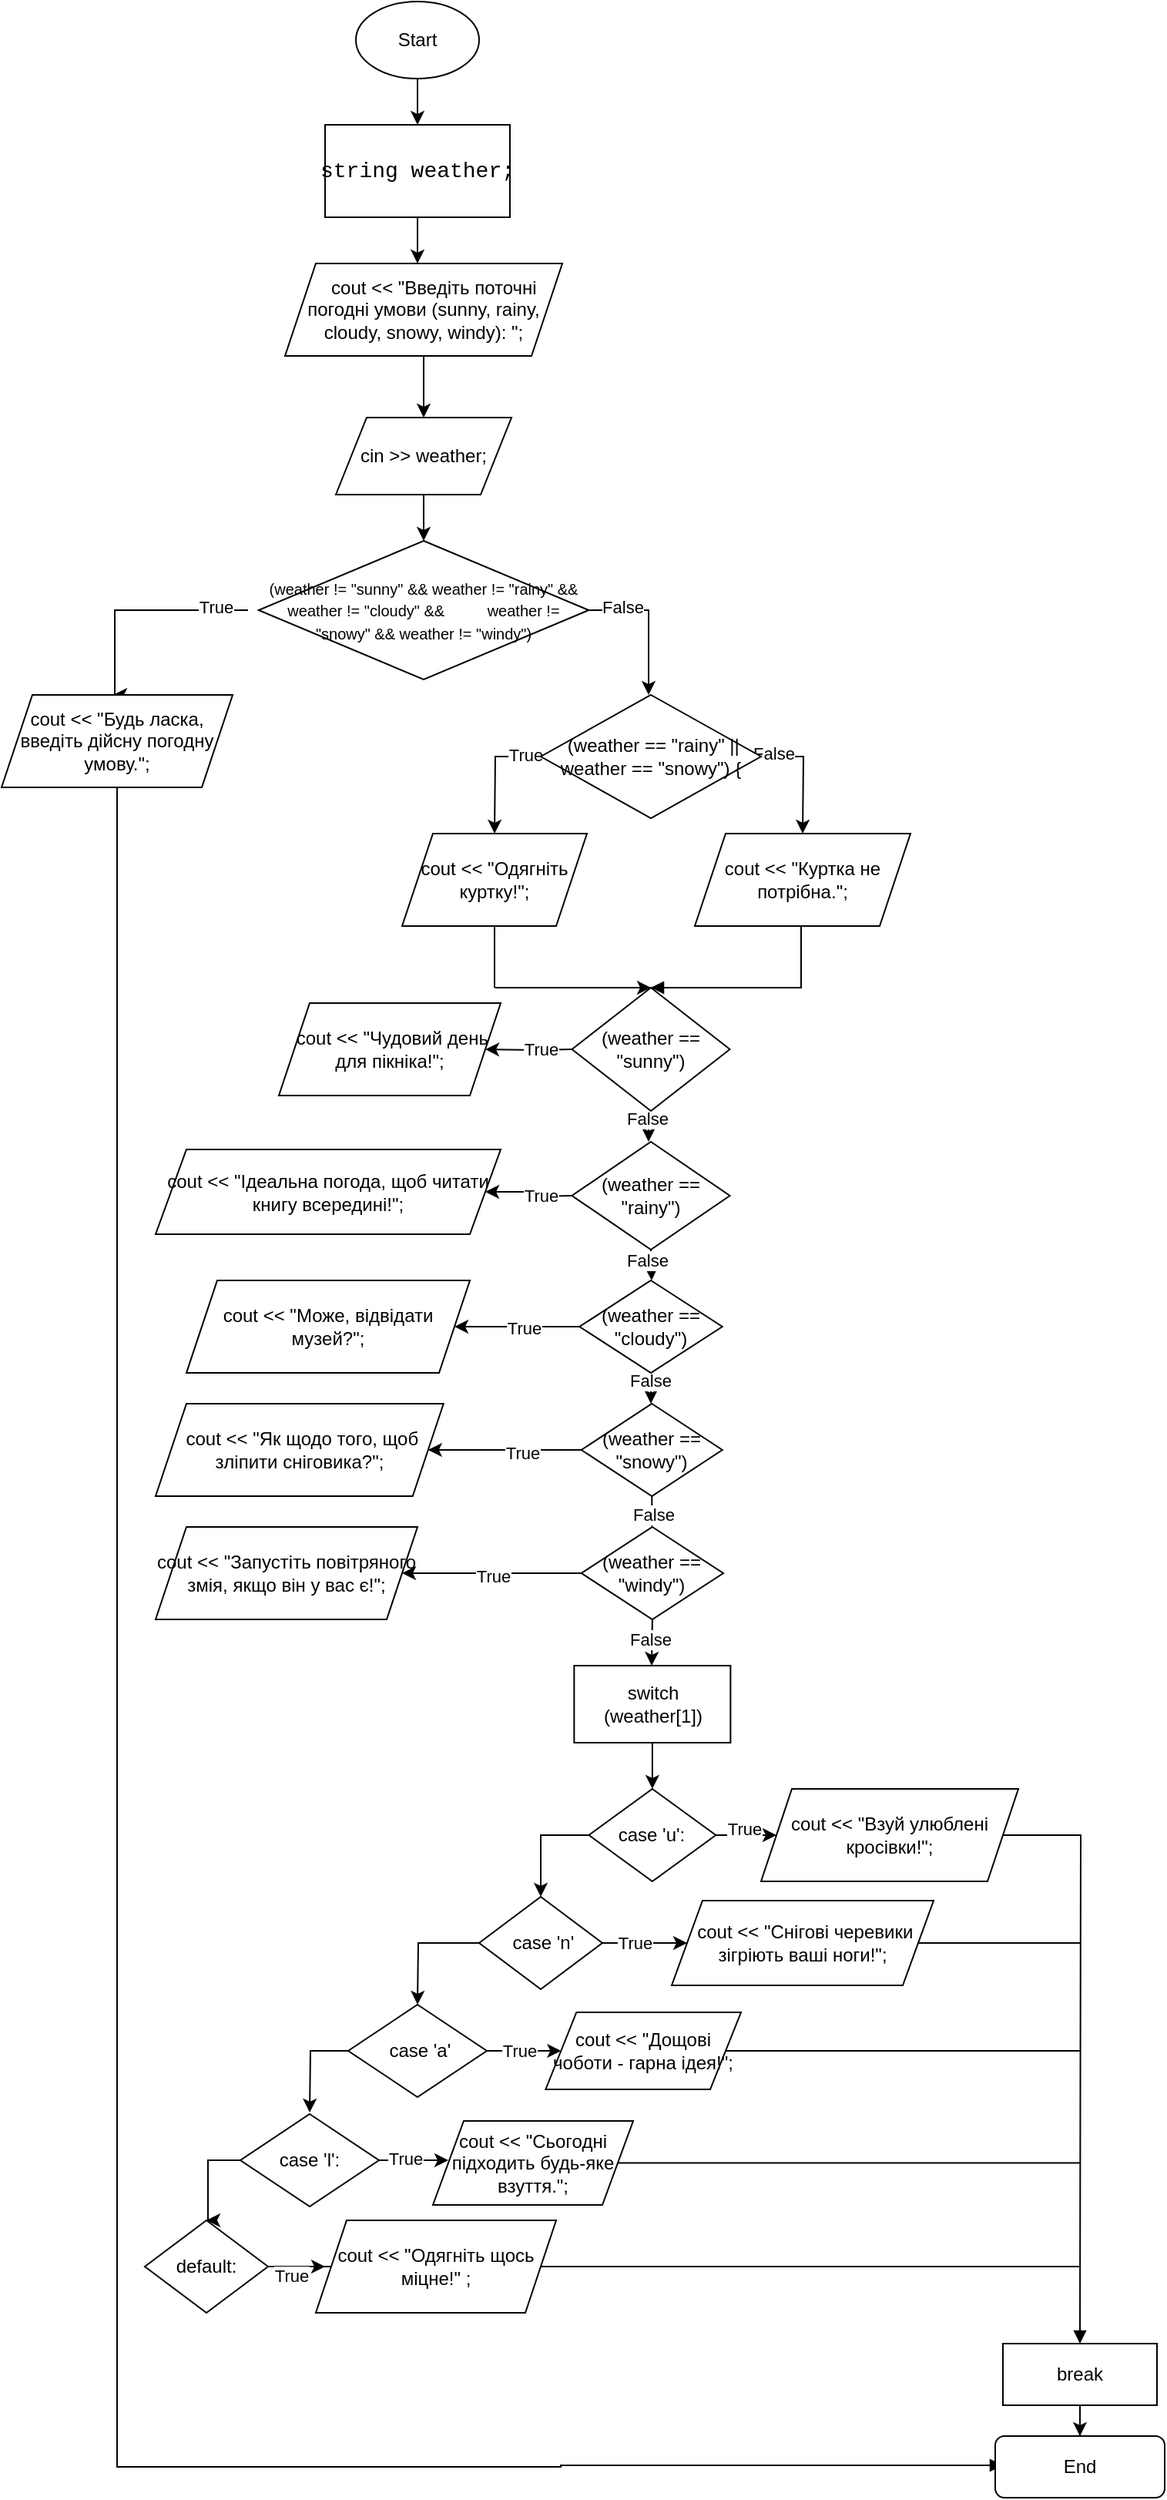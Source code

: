 <mxfile version="24.8.0">
  <diagram name="Страница — 1" id="_AR-_C3QxWHEOY-qGWF0">
    <mxGraphModel dx="1050" dy="530" grid="1" gridSize="10" guides="1" tooltips="1" connect="1" arrows="1" fold="1" page="1" pageScale="1" pageWidth="2339" pageHeight="3300" math="0" shadow="0">
      <root>
        <mxCell id="0" />
        <mxCell id="1" parent="0" />
        <mxCell id="EwY4-3odsnmblzUQ6dtj-1" style="edgeStyle=orthogonalEdgeStyle;rounded=0;orthogonalLoop=1;jettySize=auto;html=1;exitX=0.5;exitY=1;exitDx=0;exitDy=0;entryX=0.5;entryY=0;entryDx=0;entryDy=0;" parent="1" source="EwY4-3odsnmblzUQ6dtj-2" target="EwY4-3odsnmblzUQ6dtj-4" edge="1">
          <mxGeometry relative="1" as="geometry">
            <mxPoint x="410" y="100" as="targetPoint" />
          </mxGeometry>
        </mxCell>
        <mxCell id="EwY4-3odsnmblzUQ6dtj-2" value="Start" style="ellipse;whiteSpace=wrap;html=1;" parent="1" vertex="1">
          <mxGeometry x="370" y="10" width="80" height="50" as="geometry" />
        </mxCell>
        <mxCell id="EwY4-3odsnmblzUQ6dtj-3" style="edgeStyle=orthogonalEdgeStyle;rounded=0;orthogonalLoop=1;jettySize=auto;html=1;" parent="1" source="EwY4-3odsnmblzUQ6dtj-4" edge="1">
          <mxGeometry relative="1" as="geometry">
            <mxPoint x="410" y="180" as="targetPoint" />
          </mxGeometry>
        </mxCell>
        <mxCell id="EwY4-3odsnmblzUQ6dtj-4" value="&lt;font face=&quot;Consolas, Courier New, monospace&quot;&gt;&lt;span style=&quot;font-size: 14px; white-space: pre;&quot;&gt;string weather;&lt;/span&gt;&lt;/font&gt;" style="rounded=0;whiteSpace=wrap;html=1;" parent="1" vertex="1">
          <mxGeometry x="350" y="90" width="120" height="60" as="geometry" />
        </mxCell>
        <mxCell id="EwY4-3odsnmblzUQ6dtj-5" style="edgeStyle=orthogonalEdgeStyle;rounded=0;orthogonalLoop=1;jettySize=auto;html=1;exitX=0.5;exitY=1;exitDx=0;exitDy=0;" parent="1" source="EwY4-3odsnmblzUQ6dtj-6" edge="1">
          <mxGeometry relative="1" as="geometry">
            <mxPoint x="414" y="280" as="targetPoint" />
          </mxGeometry>
        </mxCell>
        <mxCell id="EwY4-3odsnmblzUQ6dtj-6" value="&amp;nbsp; &amp;nbsp; cout &amp;lt;&amp;lt; &quot;Введіть поточні погодні умови (sunny, rainy, cloudy, snowy, windy): &quot;;" style="shape=parallelogram;perimeter=parallelogramPerimeter;whiteSpace=wrap;html=1;fixedSize=1;" parent="1" vertex="1">
          <mxGeometry x="324" y="180" width="180" height="60" as="geometry" />
        </mxCell>
        <mxCell id="EwY4-3odsnmblzUQ6dtj-8" style="edgeStyle=orthogonalEdgeStyle;rounded=0;orthogonalLoop=1;jettySize=auto;html=1;exitX=0.5;exitY=1;exitDx=0;exitDy=0;" parent="1" source="EwY4-3odsnmblzUQ6dtj-7" edge="1">
          <mxGeometry relative="1" as="geometry">
            <mxPoint x="414" y="360" as="targetPoint" />
          </mxGeometry>
        </mxCell>
        <mxCell id="EwY4-3odsnmblzUQ6dtj-7" value="cin &amp;gt;&amp;gt; weather;" style="shape=parallelogram;perimeter=parallelogramPerimeter;whiteSpace=wrap;html=1;fixedSize=1;" parent="1" vertex="1">
          <mxGeometry x="357" y="280" width="114" height="50" as="geometry" />
        </mxCell>
        <mxCell id="EwY4-3odsnmblzUQ6dtj-11" style="edgeStyle=orthogonalEdgeStyle;rounded=0;orthogonalLoop=1;jettySize=auto;html=1;" parent="1" edge="1">
          <mxGeometry relative="1" as="geometry">
            <mxPoint x="212.5" y="460" as="targetPoint" />
            <mxPoint x="300" y="405" as="sourcePoint" />
            <Array as="points">
              <mxPoint x="213.5" y="405" />
            </Array>
          </mxGeometry>
        </mxCell>
        <mxCell id="EwY4-3odsnmblzUQ6dtj-14" value="True" style="edgeLabel;html=1;align=center;verticalAlign=middle;resizable=0;points=[];" parent="EwY4-3odsnmblzUQ6dtj-11" vertex="1" connectable="0">
          <mxGeometry x="-0.703" y="-2" relative="1" as="geometry">
            <mxPoint as="offset" />
          </mxGeometry>
        </mxCell>
        <mxCell id="EwY4-3odsnmblzUQ6dtj-12" style="edgeStyle=orthogonalEdgeStyle;rounded=0;orthogonalLoop=1;jettySize=auto;html=1;exitX=1;exitY=0.5;exitDx=0;exitDy=0;" parent="1" source="EwY4-3odsnmblzUQ6dtj-9" edge="1">
          <mxGeometry relative="1" as="geometry">
            <mxPoint x="560" y="460" as="targetPoint" />
            <Array as="points">
              <mxPoint x="560" y="405" />
              <mxPoint x="560" y="405" />
            </Array>
          </mxGeometry>
        </mxCell>
        <mxCell id="EwY4-3odsnmblzUQ6dtj-15" value="False" style="edgeLabel;html=1;align=center;verticalAlign=middle;resizable=0;points=[];" parent="EwY4-3odsnmblzUQ6dtj-12" vertex="1" connectable="0">
          <mxGeometry x="-0.538" y="2" relative="1" as="geometry">
            <mxPoint as="offset" />
          </mxGeometry>
        </mxCell>
        <mxCell id="EwY4-3odsnmblzUQ6dtj-9" value="&lt;font style=&quot;font-size: 10px;&quot;&gt;(weather != &quot;sunny&quot; &amp;amp;&amp;amp; weather != &quot;rainy&quot; &amp;amp;&amp;amp; weather != &quot;cloudy&quot; &amp;amp;&amp;amp;&amp;nbsp; &amp;nbsp; &amp;nbsp; &amp;nbsp; &amp;nbsp; weather != &quot;snowy&quot; &amp;amp;&amp;amp; weather != &quot;windy&quot;)&lt;/font&gt;" style="rhombus;whiteSpace=wrap;html=1;" parent="1" vertex="1">
          <mxGeometry x="306.88" y="360" width="214.25" height="90" as="geometry" />
        </mxCell>
        <mxCell id="NP0E1pTQFTqrUm1w4Xtf-62" style="edgeStyle=orthogonalEdgeStyle;rounded=0;orthogonalLoop=1;jettySize=auto;html=1;endArrow=none;endFill=0;" parent="1" source="EwY4-3odsnmblzUQ6dtj-17" edge="1">
          <mxGeometry relative="1" as="geometry">
            <mxPoint x="215" y="1610" as="targetPoint" />
          </mxGeometry>
        </mxCell>
        <mxCell id="EwY4-3odsnmblzUQ6dtj-17" value="cout &amp;lt;&amp;lt; &quot;Будь ласка, введіть дійсну погодну умову.&quot;;" style="shape=parallelogram;perimeter=parallelogramPerimeter;whiteSpace=wrap;html=1;fixedSize=1;" parent="1" vertex="1">
          <mxGeometry x="140" y="460" width="150" height="60" as="geometry" />
        </mxCell>
        <mxCell id="EwY4-3odsnmblzUQ6dtj-19" style="edgeStyle=orthogonalEdgeStyle;rounded=0;orthogonalLoop=1;jettySize=auto;html=1;" parent="1" source="EwY4-3odsnmblzUQ6dtj-18" edge="1">
          <mxGeometry relative="1" as="geometry">
            <mxPoint x="460" y="550" as="targetPoint" />
          </mxGeometry>
        </mxCell>
        <mxCell id="EwY4-3odsnmblzUQ6dtj-85" value="True" style="edgeLabel;html=1;align=center;verticalAlign=middle;resizable=0;points=[];" parent="EwY4-3odsnmblzUQ6dtj-19" vertex="1" connectable="0">
          <mxGeometry x="-0.744" y="-1" relative="1" as="geometry">
            <mxPoint as="offset" />
          </mxGeometry>
        </mxCell>
        <mxCell id="EwY4-3odsnmblzUQ6dtj-20" style="edgeStyle=orthogonalEdgeStyle;rounded=0;orthogonalLoop=1;jettySize=auto;html=1;" parent="1" source="EwY4-3odsnmblzUQ6dtj-18" edge="1">
          <mxGeometry relative="1" as="geometry">
            <mxPoint x="660" y="550" as="targetPoint" />
          </mxGeometry>
        </mxCell>
        <mxCell id="EwY4-3odsnmblzUQ6dtj-84" value="False" style="edgeLabel;html=1;align=center;verticalAlign=middle;resizable=0;points=[];" parent="EwY4-3odsnmblzUQ6dtj-20" vertex="1" connectable="0">
          <mxGeometry x="-0.802" y="2" relative="1" as="geometry">
            <mxPoint as="offset" />
          </mxGeometry>
        </mxCell>
        <mxCell id="EwY4-3odsnmblzUQ6dtj-18" value="&amp;nbsp;(weather == &quot;rainy&quot; || weather == &quot;snowy&quot;) {" style="rhombus;whiteSpace=wrap;html=1;" parent="1" vertex="1">
          <mxGeometry x="490" y="460" width="143" height="80" as="geometry" />
        </mxCell>
        <mxCell id="EwY4-3odsnmblzUQ6dtj-21" value="cout &amp;lt;&amp;lt; &quot;Одягніть куртку!&quot;;" style="shape=parallelogram;perimeter=parallelogramPerimeter;whiteSpace=wrap;html=1;fixedSize=1;" parent="1" vertex="1">
          <mxGeometry x="400" y="550" width="120" height="60" as="geometry" />
        </mxCell>
        <mxCell id="EwY4-3odsnmblzUQ6dtj-24" style="edgeStyle=orthogonalEdgeStyle;rounded=0;orthogonalLoop=1;jettySize=auto;html=1;endArrow=block;endFill=1;" parent="1" target="EwY4-3odsnmblzUQ6dtj-32" edge="1">
          <mxGeometry relative="1" as="geometry">
            <mxPoint x="620" y="640" as="targetPoint" />
            <mxPoint x="659" y="610" as="sourcePoint" />
            <Array as="points">
              <mxPoint x="659" y="650" />
            </Array>
          </mxGeometry>
        </mxCell>
        <mxCell id="EwY4-3odsnmblzUQ6dtj-22" value="cout &amp;lt;&amp;lt; &quot;Куртка не потрібна.&quot;;" style="shape=parallelogram;perimeter=parallelogramPerimeter;whiteSpace=wrap;html=1;fixedSize=1;" parent="1" vertex="1">
          <mxGeometry x="590" y="550" width="140" height="60" as="geometry" />
        </mxCell>
        <mxCell id="EwY4-3odsnmblzUQ6dtj-30" value="" style="endArrow=none;html=1;rounded=0;" parent="1" edge="1">
          <mxGeometry width="50" height="50" relative="1" as="geometry">
            <mxPoint x="460" y="650" as="sourcePoint" />
            <mxPoint x="460" y="610" as="targetPoint" />
          </mxGeometry>
        </mxCell>
        <mxCell id="EwY4-3odsnmblzUQ6dtj-87" style="edgeStyle=orthogonalEdgeStyle;rounded=0;orthogonalLoop=1;jettySize=auto;html=1;exitX=0.5;exitY=1;exitDx=0;exitDy=0;" parent="1" source="EwY4-3odsnmblzUQ6dtj-32" edge="1">
          <mxGeometry relative="1" as="geometry">
            <mxPoint x="560" y="750" as="targetPoint" />
          </mxGeometry>
        </mxCell>
        <mxCell id="EwY4-3odsnmblzUQ6dtj-94" value="False" style="edgeLabel;html=1;align=center;verticalAlign=middle;resizable=0;points=[];" parent="EwY4-3odsnmblzUQ6dtj-87" vertex="1" connectable="0">
          <mxGeometry x="-0.457" y="-1" relative="1" as="geometry">
            <mxPoint as="offset" />
          </mxGeometry>
        </mxCell>
        <mxCell id="EwY4-3odsnmblzUQ6dtj-32" value="(weather == &quot;sunny&quot;)" style="rhombus;whiteSpace=wrap;html=1;" parent="1" vertex="1">
          <mxGeometry x="510.25" y="650" width="102.5" height="80" as="geometry" />
        </mxCell>
        <mxCell id="EwY4-3odsnmblzUQ6dtj-35" value="" style="endArrow=classic;html=1;rounded=0;entryX=0.5;entryY=0;entryDx=0;entryDy=0;" parent="1" target="EwY4-3odsnmblzUQ6dtj-32" edge="1">
          <mxGeometry width="50" height="50" relative="1" as="geometry">
            <mxPoint x="460.25" y="650" as="sourcePoint" />
            <mxPoint x="510.25" y="600" as="targetPoint" />
          </mxGeometry>
        </mxCell>
        <mxCell id="EwY4-3odsnmblzUQ6dtj-36" style="edgeStyle=orthogonalEdgeStyle;rounded=0;orthogonalLoop=1;jettySize=auto;html=1;entryX=1;entryY=0.5;entryDx=0;entryDy=0;" parent="1" target="EwY4-3odsnmblzUQ6dtj-39" edge="1">
          <mxGeometry relative="1" as="geometry">
            <mxPoint x="480.25" y="740" as="targetPoint" />
            <mxPoint x="510.25" y="690" as="sourcePoint" />
          </mxGeometry>
        </mxCell>
        <mxCell id="EwY4-3odsnmblzUQ6dtj-86" value="True" style="edgeLabel;html=1;align=center;verticalAlign=middle;resizable=0;points=[];" parent="EwY4-3odsnmblzUQ6dtj-36" vertex="1" connectable="0">
          <mxGeometry x="-0.863" y="-1" relative="1" as="geometry">
            <mxPoint x="-16" y="1" as="offset" />
          </mxGeometry>
        </mxCell>
        <mxCell id="EwY4-3odsnmblzUQ6dtj-39" value="&amp;nbsp;cout &amp;lt;&amp;lt; &quot;Чудовий день для пікніка!&quot;;" style="shape=parallelogram;perimeter=parallelogramPerimeter;whiteSpace=wrap;html=1;fixedSize=1;" parent="1" vertex="1">
          <mxGeometry x="320" y="660" width="144" height="60" as="geometry" />
        </mxCell>
        <mxCell id="NP0E1pTQFTqrUm1w4Xtf-1" style="edgeStyle=orthogonalEdgeStyle;rounded=0;orthogonalLoop=1;jettySize=auto;html=1;exitX=0.5;exitY=1;exitDx=0;exitDy=0;" parent="1" source="EwY4-3odsnmblzUQ6dtj-88" edge="1">
          <mxGeometry relative="1" as="geometry">
            <mxPoint x="562" y="840" as="targetPoint" />
          </mxGeometry>
        </mxCell>
        <mxCell id="NP0E1pTQFTqrUm1w4Xtf-5" value="False" style="edgeLabel;html=1;align=center;verticalAlign=middle;resizable=0;points=[];" parent="NP0E1pTQFTqrUm1w4Xtf-1" vertex="1" connectable="0">
          <mxGeometry x="-0.327" y="-3" relative="1" as="geometry">
            <mxPoint as="offset" />
          </mxGeometry>
        </mxCell>
        <mxCell id="EwY4-3odsnmblzUQ6dtj-88" value="(weather == &quot;rainy&quot;)" style="rhombus;whiteSpace=wrap;html=1;" parent="1" vertex="1">
          <mxGeometry x="510.25" y="750" width="102.5" height="70" as="geometry" />
        </mxCell>
        <mxCell id="EwY4-3odsnmblzUQ6dtj-91" style="edgeStyle=orthogonalEdgeStyle;rounded=0;orthogonalLoop=1;jettySize=auto;html=1;entryX=1;entryY=0.5;entryDx=0;entryDy=0;" parent="1" target="EwY4-3odsnmblzUQ6dtj-93" edge="1">
          <mxGeometry relative="1" as="geometry">
            <mxPoint x="480.25" y="835" as="targetPoint" />
            <mxPoint x="510.25" y="785" as="sourcePoint" />
          </mxGeometry>
        </mxCell>
        <mxCell id="EwY4-3odsnmblzUQ6dtj-92" value="True" style="edgeLabel;html=1;align=center;verticalAlign=middle;resizable=0;points=[];" parent="EwY4-3odsnmblzUQ6dtj-91" vertex="1" connectable="0">
          <mxGeometry x="-0.863" y="-1" relative="1" as="geometry">
            <mxPoint x="-16" y="1" as="offset" />
          </mxGeometry>
        </mxCell>
        <mxCell id="EwY4-3odsnmblzUQ6dtj-93" value="cout &amp;lt;&amp;lt; &quot;Ідеальна погода, щоб читати книгу всередині!&quot;;" style="shape=parallelogram;perimeter=parallelogramPerimeter;whiteSpace=wrap;html=1;fixedSize=1;" parent="1" vertex="1">
          <mxGeometry x="240" y="755" width="224" height="55" as="geometry" />
        </mxCell>
        <mxCell id="NP0E1pTQFTqrUm1w4Xtf-6" style="edgeStyle=orthogonalEdgeStyle;rounded=0;orthogonalLoop=1;jettySize=auto;html=1;" parent="1" source="NP0E1pTQFTqrUm1w4Xtf-2" target="NP0E1pTQFTqrUm1w4Xtf-7" edge="1">
          <mxGeometry relative="1" as="geometry">
            <mxPoint x="460" y="870" as="targetPoint" />
          </mxGeometry>
        </mxCell>
        <mxCell id="NP0E1pTQFTqrUm1w4Xtf-9" value="True" style="edgeLabel;html=1;align=center;verticalAlign=middle;resizable=0;points=[];" parent="NP0E1pTQFTqrUm1w4Xtf-6" vertex="1" connectable="0">
          <mxGeometry x="-0.104" y="1" relative="1" as="geometry">
            <mxPoint as="offset" />
          </mxGeometry>
        </mxCell>
        <mxCell id="NP0E1pTQFTqrUm1w4Xtf-8" style="edgeStyle=orthogonalEdgeStyle;rounded=0;orthogonalLoop=1;jettySize=auto;html=1;" parent="1" source="NP0E1pTQFTqrUm1w4Xtf-2" edge="1">
          <mxGeometry relative="1" as="geometry">
            <mxPoint x="561.495" y="920" as="targetPoint" />
            <Array as="points">
              <mxPoint x="561" y="910" />
              <mxPoint x="561" y="910" />
            </Array>
          </mxGeometry>
        </mxCell>
        <mxCell id="NP0E1pTQFTqrUm1w4Xtf-10" value="False" style="edgeLabel;html=1;align=center;verticalAlign=middle;resizable=0;points=[];" parent="NP0E1pTQFTqrUm1w4Xtf-8" vertex="1" connectable="0">
          <mxGeometry x="-0.52" y="-1" relative="1" as="geometry">
            <mxPoint as="offset" />
          </mxGeometry>
        </mxCell>
        <mxCell id="NP0E1pTQFTqrUm1w4Xtf-2" value="(weather == &quot;cloudy&quot;)" style="rhombus;whiteSpace=wrap;html=1;" parent="1" vertex="1">
          <mxGeometry x="515.12" y="840" width="92.75" height="60" as="geometry" />
        </mxCell>
        <mxCell id="NP0E1pTQFTqrUm1w4Xtf-7" value="cout &amp;lt;&amp;lt; &quot;Може, відвідати музей?&quot;;" style="shape=parallelogram;perimeter=parallelogramPerimeter;whiteSpace=wrap;html=1;fixedSize=1;" parent="1" vertex="1">
          <mxGeometry x="260" y="840" width="184" height="60" as="geometry" />
        </mxCell>
        <mxCell id="NP0E1pTQFTqrUm1w4Xtf-12" style="edgeStyle=orthogonalEdgeStyle;rounded=0;orthogonalLoop=1;jettySize=auto;html=1;" parent="1" source="NP0E1pTQFTqrUm1w4Xtf-11" target="NP0E1pTQFTqrUm1w4Xtf-13" edge="1">
          <mxGeometry relative="1" as="geometry">
            <mxPoint x="440" y="950" as="targetPoint" />
          </mxGeometry>
        </mxCell>
        <mxCell id="NP0E1pTQFTqrUm1w4Xtf-14" value="True" style="edgeLabel;html=1;align=center;verticalAlign=middle;resizable=0;points=[];" parent="NP0E1pTQFTqrUm1w4Xtf-12" vertex="1" connectable="0">
          <mxGeometry x="-0.225" y="2" relative="1" as="geometry">
            <mxPoint as="offset" />
          </mxGeometry>
        </mxCell>
        <mxCell id="NP0E1pTQFTqrUm1w4Xtf-15" style="edgeStyle=orthogonalEdgeStyle;rounded=0;orthogonalLoop=1;jettySize=auto;html=1;" parent="1" source="NP0E1pTQFTqrUm1w4Xtf-11" edge="1">
          <mxGeometry relative="1" as="geometry">
            <mxPoint x="562.12" y="1000" as="targetPoint" />
          </mxGeometry>
        </mxCell>
        <mxCell id="NP0E1pTQFTqrUm1w4Xtf-20" value="False" style="edgeLabel;html=1;align=center;verticalAlign=middle;resizable=0;points=[];" parent="NP0E1pTQFTqrUm1w4Xtf-15" vertex="1" connectable="0">
          <mxGeometry x="-0.25" y="1" relative="1" as="geometry">
            <mxPoint y="4" as="offset" />
          </mxGeometry>
        </mxCell>
        <mxCell id="NP0E1pTQFTqrUm1w4Xtf-11" value="(weather == &quot;snowy&quot;)" style="rhombus;whiteSpace=wrap;html=1;" parent="1" vertex="1">
          <mxGeometry x="516.37" y="920" width="91.5" height="60" as="geometry" />
        </mxCell>
        <mxCell id="NP0E1pTQFTqrUm1w4Xtf-13" value="&amp;nbsp;cout &amp;lt;&amp;lt; &quot;Як щодо того, щоб зліпити сніговика?&quot;;" style="shape=parallelogram;perimeter=parallelogramPerimeter;whiteSpace=wrap;html=1;fixedSize=1;" parent="1" vertex="1">
          <mxGeometry x="240" y="920" width="186.88" height="60" as="geometry" />
        </mxCell>
        <mxCell id="NP0E1pTQFTqrUm1w4Xtf-17" style="edgeStyle=orthogonalEdgeStyle;rounded=0;orthogonalLoop=1;jettySize=auto;html=1;" parent="1" source="NP0E1pTQFTqrUm1w4Xtf-16" target="NP0E1pTQFTqrUm1w4Xtf-18" edge="1">
          <mxGeometry relative="1" as="geometry">
            <mxPoint x="440" y="1030" as="targetPoint" />
          </mxGeometry>
        </mxCell>
        <mxCell id="NP0E1pTQFTqrUm1w4Xtf-19" value="True" style="edgeLabel;html=1;align=center;verticalAlign=middle;resizable=0;points=[];" parent="NP0E1pTQFTqrUm1w4Xtf-17" vertex="1" connectable="0">
          <mxGeometry x="-0.011" y="2" relative="1" as="geometry">
            <mxPoint as="offset" />
          </mxGeometry>
        </mxCell>
        <mxCell id="NP0E1pTQFTqrUm1w4Xtf-22" style="edgeStyle=orthogonalEdgeStyle;rounded=0;orthogonalLoop=1;jettySize=auto;html=1;exitX=0.5;exitY=1;exitDx=0;exitDy=0;" parent="1" source="NP0E1pTQFTqrUm1w4Xtf-16" edge="1">
          <mxGeometry relative="1" as="geometry">
            <mxPoint x="562" y="1090" as="targetPoint" />
          </mxGeometry>
        </mxCell>
        <mxCell id="NP0E1pTQFTqrUm1w4Xtf-23" value="False" style="edgeLabel;html=1;align=center;verticalAlign=middle;resizable=0;points=[];" parent="NP0E1pTQFTqrUm1w4Xtf-22" vertex="1" connectable="0">
          <mxGeometry x="-0.145" y="-1" relative="1" as="geometry">
            <mxPoint as="offset" />
          </mxGeometry>
        </mxCell>
        <mxCell id="NP0E1pTQFTqrUm1w4Xtf-16" value="(weather == &quot;windy&quot;)" style="rhombus;whiteSpace=wrap;html=1;" parent="1" vertex="1">
          <mxGeometry x="516.37" y="1000" width="92.13" height="60" as="geometry" />
        </mxCell>
        <mxCell id="NP0E1pTQFTqrUm1w4Xtf-18" value="cout &amp;lt;&amp;lt; &quot;Запустіть повітряного змія, якщо він у вас є!&quot;;" style="shape=parallelogram;perimeter=parallelogramPerimeter;whiteSpace=wrap;html=1;fixedSize=1;" parent="1" vertex="1">
          <mxGeometry x="240" y="1000" width="170" height="60" as="geometry" />
        </mxCell>
        <mxCell id="NP0E1pTQFTqrUm1w4Xtf-26" style="edgeStyle=orthogonalEdgeStyle;rounded=0;orthogonalLoop=1;jettySize=auto;html=1;" parent="1" source="NP0E1pTQFTqrUm1w4Xtf-25" edge="1">
          <mxGeometry relative="1" as="geometry">
            <mxPoint x="562.43" y="1170" as="targetPoint" />
          </mxGeometry>
        </mxCell>
        <mxCell id="NP0E1pTQFTqrUm1w4Xtf-25" value="switch (weather[1])" style="rounded=0;whiteSpace=wrap;html=1;" parent="1" vertex="1">
          <mxGeometry x="511.68" y="1090" width="101.5" height="50" as="geometry" />
        </mxCell>
        <mxCell id="NP0E1pTQFTqrUm1w4Xtf-30" style="edgeStyle=orthogonalEdgeStyle;rounded=0;orthogonalLoop=1;jettySize=auto;html=1;" parent="1" source="NP0E1pTQFTqrUm1w4Xtf-27" target="NP0E1pTQFTqrUm1w4Xtf-31" edge="1">
          <mxGeometry relative="1" as="geometry">
            <mxPoint x="650" y="1200" as="targetPoint" />
          </mxGeometry>
        </mxCell>
        <mxCell id="NP0E1pTQFTqrUm1w4Xtf-32" value="True" style="edgeLabel;html=1;align=center;verticalAlign=middle;resizable=0;points=[];" parent="NP0E1pTQFTqrUm1w4Xtf-30" vertex="1" connectable="0">
          <mxGeometry x="0.3" y="4" relative="1" as="geometry">
            <mxPoint as="offset" />
          </mxGeometry>
        </mxCell>
        <mxCell id="NP0E1pTQFTqrUm1w4Xtf-33" style="edgeStyle=orthogonalEdgeStyle;rounded=0;orthogonalLoop=1;jettySize=auto;html=1;exitX=0;exitY=0.5;exitDx=0;exitDy=0;entryX=0.5;entryY=0;entryDx=0;entryDy=0;" parent="1" source="NP0E1pTQFTqrUm1w4Xtf-27" target="NP0E1pTQFTqrUm1w4Xtf-34" edge="1">
          <mxGeometry relative="1" as="geometry">
            <mxPoint x="490" y="1200" as="targetPoint" />
          </mxGeometry>
        </mxCell>
        <mxCell id="NP0E1pTQFTqrUm1w4Xtf-27" value="case &#39;u&#39;:" style="rhombus;whiteSpace=wrap;html=1;" parent="1" vertex="1">
          <mxGeometry x="521.22" y="1170" width="82.43" height="60" as="geometry" />
        </mxCell>
        <mxCell id="NP0E1pTQFTqrUm1w4Xtf-56" style="edgeStyle=orthogonalEdgeStyle;rounded=0;orthogonalLoop=1;jettySize=auto;html=1;endArrow=block;endFill=1;startArrow=none;startFill=0;" parent="1" source="NP0E1pTQFTqrUm1w4Xtf-31" edge="1">
          <mxGeometry relative="1" as="geometry">
            <mxPoint x="840" y="1530" as="targetPoint" />
          </mxGeometry>
        </mxCell>
        <mxCell id="NP0E1pTQFTqrUm1w4Xtf-31" value="cout &amp;lt;&amp;lt; &quot;Взуй улюблені кросівки!&quot;;" style="shape=parallelogram;perimeter=parallelogramPerimeter;whiteSpace=wrap;html=1;fixedSize=1;" parent="1" vertex="1">
          <mxGeometry x="633" y="1170" width="167" height="60" as="geometry" />
        </mxCell>
        <mxCell id="NP0E1pTQFTqrUm1w4Xtf-38" style="edgeStyle=orthogonalEdgeStyle;rounded=0;orthogonalLoop=1;jettySize=auto;html=1;entryX=0;entryY=0.5;entryDx=0;entryDy=0;" parent="1" source="NP0E1pTQFTqrUm1w4Xtf-34" target="NP0E1pTQFTqrUm1w4Xtf-37" edge="1">
          <mxGeometry relative="1" as="geometry" />
        </mxCell>
        <mxCell id="NP0E1pTQFTqrUm1w4Xtf-68" value="True" style="edgeLabel;html=1;align=center;verticalAlign=middle;resizable=0;points=[];" parent="NP0E1pTQFTqrUm1w4Xtf-38" vertex="1" connectable="0">
          <mxGeometry x="-0.244" relative="1" as="geometry">
            <mxPoint as="offset" />
          </mxGeometry>
        </mxCell>
        <mxCell id="NP0E1pTQFTqrUm1w4Xtf-39" style="edgeStyle=orthogonalEdgeStyle;rounded=0;orthogonalLoop=1;jettySize=auto;html=1;exitX=0;exitY=0.5;exitDx=0;exitDy=0;" parent="1" source="NP0E1pTQFTqrUm1w4Xtf-34" edge="1">
          <mxGeometry relative="1" as="geometry">
            <mxPoint x="410" y="1310" as="targetPoint" />
          </mxGeometry>
        </mxCell>
        <mxCell id="NP0E1pTQFTqrUm1w4Xtf-34" value="&amp;nbsp;case &#39;n&#39;" style="rhombus;whiteSpace=wrap;html=1;" parent="1" vertex="1">
          <mxGeometry x="450" y="1240" width="80" height="60" as="geometry" />
        </mxCell>
        <mxCell id="NP0E1pTQFTqrUm1w4Xtf-57" style="edgeStyle=orthogonalEdgeStyle;rounded=0;orthogonalLoop=1;jettySize=auto;html=1;endArrow=none;endFill=0;" parent="1" source="NP0E1pTQFTqrUm1w4Xtf-37" edge="1">
          <mxGeometry relative="1" as="geometry">
            <mxPoint x="840" y="1270" as="targetPoint" />
          </mxGeometry>
        </mxCell>
        <mxCell id="NP0E1pTQFTqrUm1w4Xtf-37" value="&amp;nbsp;cout &amp;lt;&amp;lt; &quot;Снігові черевики зігріють ваші ноги!&quot;;" style="shape=parallelogram;perimeter=parallelogramPerimeter;whiteSpace=wrap;html=1;fixedSize=1;" parent="1" vertex="1">
          <mxGeometry x="575" y="1242.5" width="170" height="55" as="geometry" />
        </mxCell>
        <mxCell id="NP0E1pTQFTqrUm1w4Xtf-41" style="edgeStyle=orthogonalEdgeStyle;rounded=0;orthogonalLoop=1;jettySize=auto;html=1;exitX=1;exitY=0.5;exitDx=0;exitDy=0;" parent="1" source="NP0E1pTQFTqrUm1w4Xtf-40" target="NP0E1pTQFTqrUm1w4Xtf-42" edge="1">
          <mxGeometry relative="1" as="geometry">
            <mxPoint x="510" y="1340" as="targetPoint" />
          </mxGeometry>
        </mxCell>
        <mxCell id="NP0E1pTQFTqrUm1w4Xtf-69" value="True" style="edgeLabel;html=1;align=center;verticalAlign=middle;resizable=0;points=[];" parent="NP0E1pTQFTqrUm1w4Xtf-41" vertex="1" connectable="0">
          <mxGeometry x="-0.058" relative="1" as="geometry">
            <mxPoint as="offset" />
          </mxGeometry>
        </mxCell>
        <mxCell id="NP0E1pTQFTqrUm1w4Xtf-46" style="edgeStyle=orthogonalEdgeStyle;rounded=0;orthogonalLoop=1;jettySize=auto;html=1;" parent="1" source="NP0E1pTQFTqrUm1w4Xtf-40" edge="1">
          <mxGeometry relative="1" as="geometry">
            <mxPoint x="340" y="1380" as="targetPoint" />
          </mxGeometry>
        </mxCell>
        <mxCell id="NP0E1pTQFTqrUm1w4Xtf-40" value="&amp;nbsp;case &#39;a&#39;" style="rhombus;whiteSpace=wrap;html=1;" parent="1" vertex="1">
          <mxGeometry x="365" y="1310" width="90" height="60" as="geometry" />
        </mxCell>
        <mxCell id="NP0E1pTQFTqrUm1w4Xtf-58" style="edgeStyle=orthogonalEdgeStyle;rounded=0;orthogonalLoop=1;jettySize=auto;html=1;endArrow=none;endFill=0;" parent="1" source="NP0E1pTQFTqrUm1w4Xtf-42" edge="1">
          <mxGeometry relative="1" as="geometry">
            <mxPoint x="840" y="1340" as="targetPoint" />
          </mxGeometry>
        </mxCell>
        <mxCell id="NP0E1pTQFTqrUm1w4Xtf-42" value="cout &amp;lt;&amp;lt; &quot;Дощові чоботи - гарна ідея!&quot;;" style="shape=parallelogram;perimeter=parallelogramPerimeter;whiteSpace=wrap;html=1;fixedSize=1;" parent="1" vertex="1">
          <mxGeometry x="493.18" y="1315" width="126.82" height="50" as="geometry" />
        </mxCell>
        <mxCell id="NP0E1pTQFTqrUm1w4Xtf-48" style="edgeStyle=orthogonalEdgeStyle;rounded=0;orthogonalLoop=1;jettySize=auto;html=1;" parent="1" source="NP0E1pTQFTqrUm1w4Xtf-47" edge="1">
          <mxGeometry relative="1" as="geometry">
            <mxPoint x="430" y="1411" as="targetPoint" />
          </mxGeometry>
        </mxCell>
        <mxCell id="NP0E1pTQFTqrUm1w4Xtf-70" value="True" style="edgeLabel;html=1;align=center;verticalAlign=middle;resizable=0;points=[];" parent="NP0E1pTQFTqrUm1w4Xtf-48" vertex="1" connectable="0">
          <mxGeometry x="-0.262" y="1" relative="1" as="geometry">
            <mxPoint as="offset" />
          </mxGeometry>
        </mxCell>
        <mxCell id="NP0E1pTQFTqrUm1w4Xtf-52" style="edgeStyle=orthogonalEdgeStyle;rounded=0;orthogonalLoop=1;jettySize=auto;html=1;" parent="1" source="NP0E1pTQFTqrUm1w4Xtf-47" edge="1">
          <mxGeometry relative="1" as="geometry">
            <mxPoint x="273" y="1450" as="targetPoint" />
            <Array as="points">
              <mxPoint x="274" y="1411" />
            </Array>
          </mxGeometry>
        </mxCell>
        <mxCell id="NP0E1pTQFTqrUm1w4Xtf-47" value="case &#39;l&#39;:" style="rhombus;whiteSpace=wrap;html=1;" parent="1" vertex="1">
          <mxGeometry x="295" y="1381" width="90" height="60" as="geometry" />
        </mxCell>
        <mxCell id="NP0E1pTQFTqrUm1w4Xtf-59" style="edgeStyle=orthogonalEdgeStyle;rounded=0;orthogonalLoop=1;jettySize=auto;html=1;endArrow=none;endFill=0;" parent="1" source="NP0E1pTQFTqrUm1w4Xtf-49" edge="1">
          <mxGeometry relative="1" as="geometry">
            <mxPoint x="840" y="1412.75" as="targetPoint" />
          </mxGeometry>
        </mxCell>
        <mxCell id="NP0E1pTQFTqrUm1w4Xtf-49" value="cout &amp;lt;&amp;lt; &quot;Сьогодні підходить будь-яке взуття.&quot;;" style="shape=parallelogram;perimeter=parallelogramPerimeter;whiteSpace=wrap;html=1;fixedSize=1;" parent="1" vertex="1">
          <mxGeometry x="420" y="1385.5" width="130" height="54.5" as="geometry" />
        </mxCell>
        <mxCell id="NP0E1pTQFTqrUm1w4Xtf-54" style="edgeStyle=orthogonalEdgeStyle;rounded=0;orthogonalLoop=1;jettySize=auto;html=1;" parent="1" source="NP0E1pTQFTqrUm1w4Xtf-53" edge="1">
          <mxGeometry relative="1" as="geometry">
            <mxPoint x="350" y="1480" as="targetPoint" />
          </mxGeometry>
        </mxCell>
        <mxCell id="NP0E1pTQFTqrUm1w4Xtf-53" value="default:" style="rhombus;whiteSpace=wrap;html=1;" parent="1" vertex="1">
          <mxGeometry x="233" y="1450" width="80" height="60" as="geometry" />
        </mxCell>
        <mxCell id="NP0E1pTQFTqrUm1w4Xtf-60" style="edgeStyle=orthogonalEdgeStyle;rounded=0;orthogonalLoop=1;jettySize=auto;html=1;endArrow=none;endFill=0;" parent="1" source="NP0E1pTQFTqrUm1w4Xtf-55" edge="1">
          <mxGeometry relative="1" as="geometry">
            <mxPoint x="840" y="1480" as="targetPoint" />
          </mxGeometry>
        </mxCell>
        <mxCell id="NP0E1pTQFTqrUm1w4Xtf-71" value="" style="edgeStyle=orthogonalEdgeStyle;rounded=0;orthogonalLoop=1;jettySize=auto;html=1;endArrow=none;endFill=0;" parent="1" source="NP0E1pTQFTqrUm1w4Xtf-55" target="NP0E1pTQFTqrUm1w4Xtf-53" edge="1">
          <mxGeometry relative="1" as="geometry" />
        </mxCell>
        <mxCell id="NP0E1pTQFTqrUm1w4Xtf-72" value="True" style="edgeLabel;html=1;align=center;verticalAlign=middle;resizable=0;points=[];" parent="NP0E1pTQFTqrUm1w4Xtf-71" vertex="1" connectable="0">
          <mxGeometry x="0.498" y="6" relative="1" as="geometry">
            <mxPoint as="offset" />
          </mxGeometry>
        </mxCell>
        <mxCell id="NP0E1pTQFTqrUm1w4Xtf-55" value="cout &amp;lt;&amp;lt; &quot;Одягніть щось міцне!&quot; ;" style="shape=parallelogram;perimeter=parallelogramPerimeter;whiteSpace=wrap;html=1;fixedSize=1;" parent="1" vertex="1">
          <mxGeometry x="344" y="1450" width="156" height="60" as="geometry" />
        </mxCell>
        <mxCell id="NP0E1pTQFTqrUm1w4Xtf-61" value="break" style="rounded=0;whiteSpace=wrap;html=1;" parent="1" vertex="1">
          <mxGeometry x="790" y="1530" width="100" height="40" as="geometry" />
        </mxCell>
        <mxCell id="NP0E1pTQFTqrUm1w4Xtf-67" style="edgeStyle=orthogonalEdgeStyle;rounded=0;orthogonalLoop=1;jettySize=auto;html=1;startArrow=block;startFill=1;endArrow=none;endFill=0;" parent="1" edge="1">
          <mxGeometry relative="1" as="geometry">
            <mxPoint x="215" y="1609" as="targetPoint" />
            <mxPoint x="790" y="1609" as="sourcePoint" />
            <Array as="points">
              <mxPoint x="503" y="1609" />
              <mxPoint x="215" y="1610" />
            </Array>
          </mxGeometry>
        </mxCell>
        <mxCell id="b6DS1NHKn0ycwv38_FfU-3" value="" style="edgeStyle=orthogonalEdgeStyle;rounded=0;orthogonalLoop=1;jettySize=auto;html=1;" edge="1" parent="1" source="NP0E1pTQFTqrUm1w4Xtf-61" target="NP0E1pTQFTqrUm1w4Xtf-65">
          <mxGeometry relative="1" as="geometry">
            <mxPoint x="840" y="1610" as="targetPoint" />
            <mxPoint x="840" y="1570" as="sourcePoint" />
          </mxGeometry>
        </mxCell>
        <mxCell id="NP0E1pTQFTqrUm1w4Xtf-65" value="End" style="rounded=1;whiteSpace=wrap;html=1;" parent="1" vertex="1">
          <mxGeometry x="785" y="1590" width="110" height="40" as="geometry" />
        </mxCell>
      </root>
    </mxGraphModel>
  </diagram>
</mxfile>
